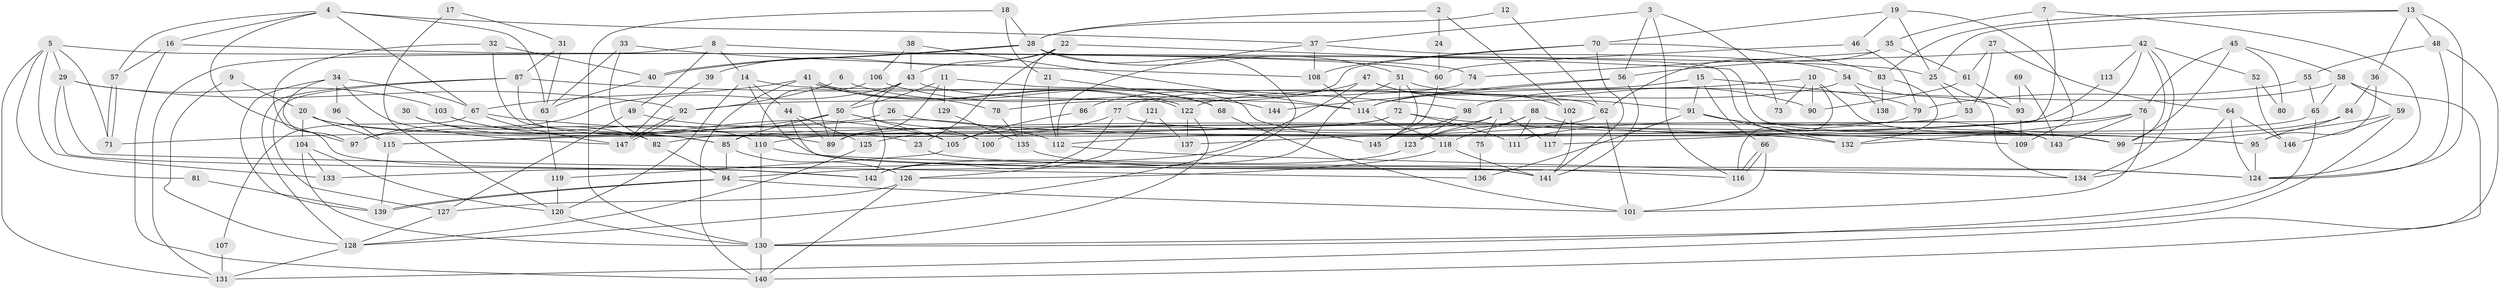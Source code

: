 // coarse degree distribution, {5: 0.15730337078651685, 6: 0.15730337078651685, 3: 0.19101123595505617, 2: 0.056179775280898875, 7: 0.10112359550561797, 4: 0.2247191011235955, 8: 0.07865168539325842, 9: 0.02247191011235955, 10: 0.011235955056179775}
// Generated by graph-tools (version 1.1) at 2025/36/03/04/25 23:36:59]
// undirected, 147 vertices, 294 edges
graph export_dot {
  node [color=gray90,style=filled];
  1;
  2;
  3;
  4;
  5;
  6;
  7;
  8;
  9;
  10;
  11;
  12;
  13;
  14;
  15;
  16;
  17;
  18;
  19;
  20;
  21;
  22;
  23;
  24;
  25;
  26;
  27;
  28;
  29;
  30;
  31;
  32;
  33;
  34;
  35;
  36;
  37;
  38;
  39;
  40;
  41;
  42;
  43;
  44;
  45;
  46;
  47;
  48;
  49;
  50;
  51;
  52;
  53;
  54;
  55;
  56;
  57;
  58;
  59;
  60;
  61;
  62;
  63;
  64;
  65;
  66;
  67;
  68;
  69;
  70;
  71;
  72;
  73;
  74;
  75;
  76;
  77;
  78;
  79;
  80;
  81;
  82;
  83;
  84;
  85;
  86;
  87;
  88;
  89;
  90;
  91;
  92;
  93;
  94;
  95;
  96;
  97;
  98;
  99;
  100;
  101;
  102;
  103;
  104;
  105;
  106;
  107;
  108;
  109;
  110;
  111;
  112;
  113;
  114;
  115;
  116;
  117;
  118;
  119;
  120;
  121;
  122;
  123;
  124;
  125;
  126;
  127;
  128;
  129;
  130;
  131;
  132;
  133;
  134;
  135;
  136;
  137;
  138;
  139;
  140;
  141;
  142;
  143;
  144;
  145;
  146;
  147;
  1 -- 105;
  1 -- 123;
  1 -- 75;
  1 -- 117;
  2 -- 102;
  2 -- 28;
  2 -- 24;
  3 -- 56;
  3 -- 116;
  3 -- 37;
  3 -- 73;
  4 -- 67;
  4 -- 57;
  4 -- 16;
  4 -- 37;
  4 -- 63;
  4 -- 97;
  5 -- 71;
  5 -- 131;
  5 -- 29;
  5 -- 60;
  5 -- 81;
  5 -- 133;
  6 -- 92;
  6 -- 68;
  7 -- 35;
  7 -- 124;
  7 -- 137;
  8 -- 14;
  8 -- 49;
  8 -- 74;
  8 -- 131;
  9 -- 20;
  9 -- 128;
  10 -- 90;
  10 -- 114;
  10 -- 73;
  10 -- 99;
  10 -- 116;
  11 -- 89;
  11 -- 145;
  11 -- 50;
  11 -- 129;
  12 -- 62;
  12 -- 28;
  13 -- 83;
  13 -- 36;
  13 -- 25;
  13 -- 48;
  13 -- 124;
  14 -- 124;
  14 -- 44;
  14 -- 62;
  14 -- 120;
  15 -- 122;
  15 -- 91;
  15 -- 66;
  15 -- 79;
  16 -- 140;
  16 -- 25;
  16 -- 57;
  17 -- 120;
  17 -- 31;
  18 -- 130;
  18 -- 28;
  18 -- 21;
  19 -- 109;
  19 -- 25;
  19 -- 46;
  19 -- 70;
  20 -- 23;
  20 -- 85;
  20 -- 104;
  20 -- 115;
  21 -- 112;
  21 -- 68;
  22 -- 135;
  22 -- 43;
  22 -- 23;
  22 -- 39;
  22 -- 99;
  23 -- 116;
  24 -- 60;
  25 -- 53;
  25 -- 134;
  26 -- 115;
  26 -- 95;
  27 -- 64;
  27 -- 53;
  27 -- 61;
  28 -- 143;
  28 -- 40;
  28 -- 40;
  28 -- 51;
  28 -- 128;
  29 -- 142;
  29 -- 92;
  29 -- 103;
  29 -- 136;
  30 -- 85;
  30 -- 82;
  31 -- 87;
  31 -- 63;
  32 -- 40;
  32 -- 89;
  32 -- 142;
  33 -- 63;
  33 -- 108;
  33 -- 82;
  34 -- 97;
  34 -- 147;
  34 -- 67;
  34 -- 96;
  34 -- 139;
  35 -- 62;
  35 -- 74;
  35 -- 61;
  36 -- 84;
  36 -- 95;
  37 -- 54;
  37 -- 108;
  37 -- 112;
  38 -- 114;
  38 -- 43;
  38 -- 106;
  39 -- 147;
  40 -- 63;
  41 -- 140;
  41 -- 122;
  41 -- 122;
  41 -- 67;
  41 -- 78;
  41 -- 89;
  42 -- 99;
  42 -- 134;
  42 -- 52;
  42 -- 56;
  42 -- 113;
  42 -- 117;
  43 -- 142;
  43 -- 50;
  43 -- 97;
  43 -- 114;
  44 -- 89;
  44 -- 141;
  44 -- 125;
  45 -- 99;
  45 -- 58;
  45 -- 76;
  45 -- 80;
  46 -- 79;
  46 -- 60;
  47 -- 133;
  47 -- 102;
  47 -- 86;
  47 -- 91;
  48 -- 124;
  48 -- 55;
  48 -- 131;
  49 -- 127;
  49 -- 112;
  50 -- 85;
  50 -- 71;
  50 -- 89;
  50 -- 100;
  50 -- 105;
  51 -- 72;
  51 -- 90;
  51 -- 94;
  51 -- 145;
  52 -- 146;
  52 -- 80;
  53 -- 89;
  54 -- 77;
  54 -- 93;
  54 -- 138;
  55 -- 65;
  55 -- 79;
  56 -- 114;
  56 -- 141;
  56 -- 144;
  57 -- 71;
  57 -- 71;
  58 -- 65;
  58 -- 59;
  58 -- 98;
  58 -- 140;
  59 -- 99;
  59 -- 130;
  59 -- 146;
  60 -- 145;
  61 -- 90;
  61 -- 93;
  62 -- 101;
  62 -- 112;
  63 -- 119;
  64 -- 124;
  64 -- 134;
  64 -- 146;
  65 -- 130;
  65 -- 100;
  66 -- 116;
  66 -- 116;
  66 -- 101;
  67 -- 107;
  67 -- 132;
  67 -- 147;
  68 -- 101;
  69 -- 143;
  69 -- 93;
  70 -- 141;
  70 -- 78;
  70 -- 83;
  70 -- 108;
  72 -- 97;
  72 -- 82;
  72 -- 109;
  72 -- 111;
  74 -- 92;
  75 -- 136;
  76 -- 101;
  76 -- 85;
  76 -- 132;
  76 -- 143;
  77 -- 142;
  77 -- 125;
  77 -- 95;
  78 -- 135;
  79 -- 110;
  81 -- 139;
  82 -- 94;
  83 -- 132;
  83 -- 138;
  84 -- 111;
  84 -- 95;
  85 -- 94;
  85 -- 126;
  86 -- 105;
  87 -- 98;
  87 -- 128;
  87 -- 100;
  87 -- 127;
  88 -- 99;
  88 -- 118;
  88 -- 111;
  88 -- 123;
  91 -- 132;
  91 -- 136;
  91 -- 143;
  92 -- 147;
  92 -- 147;
  93 -- 109;
  94 -- 139;
  94 -- 139;
  94 -- 101;
  95 -- 124;
  96 -- 115;
  98 -- 145;
  98 -- 123;
  102 -- 141;
  102 -- 117;
  103 -- 110;
  103 -- 105;
  104 -- 120;
  104 -- 130;
  104 -- 133;
  105 -- 119;
  106 -- 110;
  106 -- 144;
  107 -- 131;
  108 -- 114;
  110 -- 130;
  110 -- 124;
  112 -- 134;
  113 -- 115;
  114 -- 118;
  115 -- 139;
  118 -- 126;
  118 -- 141;
  119 -- 120;
  120 -- 130;
  121 -- 137;
  121 -- 126;
  122 -- 130;
  122 -- 137;
  123 -- 142;
  125 -- 128;
  126 -- 127;
  126 -- 140;
  127 -- 128;
  128 -- 131;
  129 -- 135;
  130 -- 140;
  135 -- 141;
}

